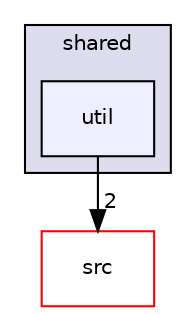 digraph "ssl-vision/build/src/shared/util" {
  compound=true
  node [ fontsize="10", fontname="Helvetica"];
  edge [ labelfontsize="10", labelfontname="Helvetica"];
  subgraph clusterdir_bb30dd322c2a7a22526a4437e88eb2cc {
    graph [ bgcolor="#ddddee", pencolor="black", label="shared" fontname="Helvetica", fontsize="10", URL="dir_bb30dd322c2a7a22526a4437e88eb2cc.html"]
  dir_c005a457b0c3190bae2e451d3620242f [shape=box, label="util", style="filled", fillcolor="#eeeeff", pencolor="black", URL="dir_c005a457b0c3190bae2e451d3620242f.html"];
  }
  dir_bcadbfb4438c878576aec4f093d74922 [shape=box label="src" fillcolor="white" style="filled" color="red" URL="dir_bcadbfb4438c878576aec4f093d74922.html"];
  dir_c005a457b0c3190bae2e451d3620242f->dir_bcadbfb4438c878576aec4f093d74922 [headlabel="2", labeldistance=1.5 headhref="dir_000064_000018.html"];
}
